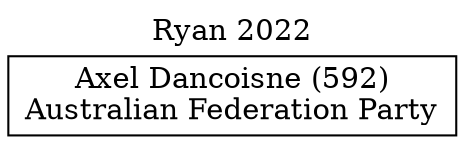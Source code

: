 // House preference flow
digraph "Axel Dancoisne (592)_Ryan_2022" {
	graph [label="Ryan 2022" labelloc=t mclimit=2]
	node [shape=box]
	"Axel Dancoisne (592)" [label="Axel Dancoisne (592)
Australian Federation Party"]
}

